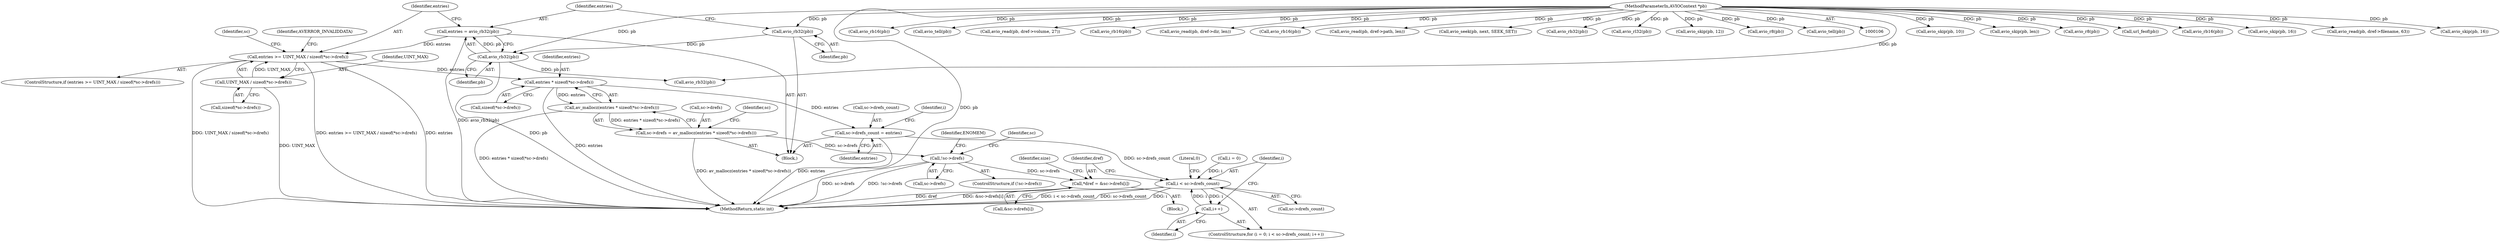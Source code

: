 digraph "0_FFmpeg_689e59b7ffed34eba6159dcc78e87133862e3746@API" {
"1000178" [label="(Call,entries * sizeof(*sc->drefs))"];
"1000153" [label="(Call,entries >= UINT_MAX / sizeof(*sc->drefs))"];
"1000148" [label="(Call,entries = avio_rb32(pb))"];
"1000150" [label="(Call,avio_rb32(pb))"];
"1000146" [label="(Call,avio_rb32(pb))"];
"1000108" [label="(MethodParameterIn,AVIOContext *pb)"];
"1000155" [label="(Call,UINT_MAX / sizeof(*sc->drefs))"];
"1000177" [label="(Call,av_mallocz(entries * sizeof(*sc->drefs)))"];
"1000173" [label="(Call,sc->drefs = av_mallocz(entries * sizeof(*sc->drefs)))"];
"1000186" [label="(Call,!sc->drefs)"];
"1000211" [label="(Call,*dref = &sc->drefs[i])"];
"1000193" [label="(Call,sc->drefs_count = entries)"];
"1000202" [label="(Call,i < sc->drefs_count)"];
"1000207" [label="(Call,i++)"];
"1000110" [label="(Block,)"];
"1000199" [label="(Call,i = 0)"];
"1000202" [label="(Call,i < sc->drefs_count)"];
"1000208" [label="(Identifier,i)"];
"1000177" [label="(Call,av_mallocz(entries * sizeof(*sc->drefs)))"];
"1000277" [label="(Call,avio_skip(pb, 10))"];
"1000166" [label="(Identifier,sc)"];
"1000212" [label="(Identifier,dref)"];
"1000173" [label="(Call,sc->drefs = av_mallocz(entries * sizeof(*sc->drefs)))"];
"1000591" [label="(Call,avio_skip(pb, len))"];
"1000178" [label="(Call,entries * sizeof(*sc->drefs))"];
"1000282" [label="(Call,avio_r8(pb))"];
"1000174" [label="(Call,sc->drefs)"];
"1000153" [label="(Call,entries >= UINT_MAX / sizeof(*sc->drefs))"];
"1000392" [label="(Call,url_feof(pb))"];
"1000186" [label="(Call,!sc->drefs)"];
"1000398" [label="(Call,avio_rb16(pb))"];
"1000163" [label="(Identifier,AVERROR_INVALIDDATA)"];
"1000151" [label="(Identifier,pb)"];
"1000147" [label="(Identifier,pb)"];
"1000600" [label="(MethodReturn,static int)"];
"1000194" [label="(Call,sc->drefs_count)"];
"1000207" [label="(Call,i++)"];
"1000347" [label="(Call,avio_skip(pb, 16))"];
"1000324" [label="(Call,avio_read(pb, dref->filename, 63))"];
"1000374" [label="(Call,avio_skip(pb, 16))"];
"1000402" [label="(Call,avio_rb16(pb))"];
"1000213" [label="(Call,&sc->drefs[i])"];
"1000228" [label="(Call,avio_tell(pb))"];
"1000197" [label="(Identifier,entries)"];
"1000289" [label="(Call,avio_read(pb, dref->volume, 27))"];
"1000187" [label="(Call,sc->drefs)"];
"1000154" [label="(Identifier,entries)"];
"1000222" [label="(Call,avio_rb32(pb))"];
"1000354" [label="(Call,avio_rb16(pb))"];
"1000155" [label="(Call,UINT_MAX / sizeof(*sc->drefs))"];
"1000203" [label="(Identifier,i)"];
"1000152" [label="(ControlStructure,if (entries >= UINT_MAX / sizeof(*sc->drefs)))"];
"1000544" [label="(Call,avio_read(pb, dref->dir, len))"];
"1000157" [label="(Call,sizeof(*sc->drefs))"];
"1000360" [label="(Call,avio_rb16(pb))"];
"1000211" [label="(Call,*dref = &sc->drefs[i])"];
"1000193" [label="(Call,sc->drefs_count = entries)"];
"1000149" [label="(Identifier,entries)"];
"1000188" [label="(Identifier,sc)"];
"1000156" [label="(Identifier,UINT_MAX)"];
"1000204" [label="(Call,sc->drefs_count)"];
"1000192" [label="(Identifier,ENOMEM)"];
"1000444" [label="(Call,avio_read(pb, dref->path, len))"];
"1000221" [label="(Identifier,size)"];
"1000594" [label="(Call,avio_seek(pb, next, SEEK_SET))"];
"1000245" [label="(Call,avio_rb32(pb))"];
"1000180" [label="(Call,sizeof(*sc->drefs))"];
"1000599" [label="(Literal,0)"];
"1000150" [label="(Call,avio_rb32(pb))"];
"1000200" [label="(Identifier,i)"];
"1000146" [label="(Call,avio_rb32(pb))"];
"1000108" [label="(MethodParameterIn,AVIOContext *pb)"];
"1000243" [label="(Call,avio_rl32(pb))"];
"1000312" [label="(Call,avio_skip(pb, 12))"];
"1000195" [label="(Identifier,sc)"];
"1000317" [label="(Call,avio_r8(pb))"];
"1000185" [label="(ControlStructure,if (!sc->drefs))"];
"1000148" [label="(Call,entries = avio_rb32(pb))"];
"1000198" [label="(ControlStructure,for (i = 0; i < sc->drefs_count; i++))"];
"1000209" [label="(Block,)"];
"1000387" [label="(Call,avio_tell(pb))"];
"1000179" [label="(Identifier,entries)"];
"1000178" -> "1000177"  [label="AST: "];
"1000178" -> "1000180"  [label="CFG: "];
"1000179" -> "1000178"  [label="AST: "];
"1000180" -> "1000178"  [label="AST: "];
"1000177" -> "1000178"  [label="CFG: "];
"1000178" -> "1000600"  [label="DDG: entries"];
"1000178" -> "1000177"  [label="DDG: entries"];
"1000153" -> "1000178"  [label="DDG: entries"];
"1000178" -> "1000193"  [label="DDG: entries"];
"1000153" -> "1000152"  [label="AST: "];
"1000153" -> "1000155"  [label="CFG: "];
"1000154" -> "1000153"  [label="AST: "];
"1000155" -> "1000153"  [label="AST: "];
"1000163" -> "1000153"  [label="CFG: "];
"1000166" -> "1000153"  [label="CFG: "];
"1000153" -> "1000600"  [label="DDG: UINT_MAX / sizeof(*sc->drefs)"];
"1000153" -> "1000600"  [label="DDG: entries >= UINT_MAX / sizeof(*sc->drefs)"];
"1000153" -> "1000600"  [label="DDG: entries"];
"1000148" -> "1000153"  [label="DDG: entries"];
"1000155" -> "1000153"  [label="DDG: UINT_MAX"];
"1000148" -> "1000110"  [label="AST: "];
"1000148" -> "1000150"  [label="CFG: "];
"1000149" -> "1000148"  [label="AST: "];
"1000150" -> "1000148"  [label="AST: "];
"1000154" -> "1000148"  [label="CFG: "];
"1000148" -> "1000600"  [label="DDG: avio_rb32(pb)"];
"1000150" -> "1000148"  [label="DDG: pb"];
"1000150" -> "1000151"  [label="CFG: "];
"1000151" -> "1000150"  [label="AST: "];
"1000150" -> "1000600"  [label="DDG: pb"];
"1000146" -> "1000150"  [label="DDG: pb"];
"1000108" -> "1000150"  [label="DDG: pb"];
"1000150" -> "1000222"  [label="DDG: pb"];
"1000146" -> "1000110"  [label="AST: "];
"1000146" -> "1000147"  [label="CFG: "];
"1000147" -> "1000146"  [label="AST: "];
"1000149" -> "1000146"  [label="CFG: "];
"1000108" -> "1000146"  [label="DDG: pb"];
"1000108" -> "1000106"  [label="AST: "];
"1000108" -> "1000600"  [label="DDG: pb"];
"1000108" -> "1000222"  [label="DDG: pb"];
"1000108" -> "1000228"  [label="DDG: pb"];
"1000108" -> "1000243"  [label="DDG: pb"];
"1000108" -> "1000245"  [label="DDG: pb"];
"1000108" -> "1000277"  [label="DDG: pb"];
"1000108" -> "1000282"  [label="DDG: pb"];
"1000108" -> "1000289"  [label="DDG: pb"];
"1000108" -> "1000312"  [label="DDG: pb"];
"1000108" -> "1000317"  [label="DDG: pb"];
"1000108" -> "1000324"  [label="DDG: pb"];
"1000108" -> "1000347"  [label="DDG: pb"];
"1000108" -> "1000354"  [label="DDG: pb"];
"1000108" -> "1000360"  [label="DDG: pb"];
"1000108" -> "1000374"  [label="DDG: pb"];
"1000108" -> "1000387"  [label="DDG: pb"];
"1000108" -> "1000392"  [label="DDG: pb"];
"1000108" -> "1000398"  [label="DDG: pb"];
"1000108" -> "1000402"  [label="DDG: pb"];
"1000108" -> "1000444"  [label="DDG: pb"];
"1000108" -> "1000544"  [label="DDG: pb"];
"1000108" -> "1000591"  [label="DDG: pb"];
"1000108" -> "1000594"  [label="DDG: pb"];
"1000155" -> "1000157"  [label="CFG: "];
"1000156" -> "1000155"  [label="AST: "];
"1000157" -> "1000155"  [label="AST: "];
"1000155" -> "1000600"  [label="DDG: UINT_MAX"];
"1000177" -> "1000173"  [label="AST: "];
"1000173" -> "1000177"  [label="CFG: "];
"1000177" -> "1000600"  [label="DDG: entries * sizeof(*sc->drefs)"];
"1000177" -> "1000173"  [label="DDG: entries * sizeof(*sc->drefs)"];
"1000173" -> "1000110"  [label="AST: "];
"1000174" -> "1000173"  [label="AST: "];
"1000188" -> "1000173"  [label="CFG: "];
"1000173" -> "1000600"  [label="DDG: av_mallocz(entries * sizeof(*sc->drefs))"];
"1000173" -> "1000186"  [label="DDG: sc->drefs"];
"1000186" -> "1000185"  [label="AST: "];
"1000186" -> "1000187"  [label="CFG: "];
"1000187" -> "1000186"  [label="AST: "];
"1000192" -> "1000186"  [label="CFG: "];
"1000195" -> "1000186"  [label="CFG: "];
"1000186" -> "1000600"  [label="DDG: !sc->drefs"];
"1000186" -> "1000600"  [label="DDG: sc->drefs"];
"1000186" -> "1000211"  [label="DDG: sc->drefs"];
"1000211" -> "1000209"  [label="AST: "];
"1000211" -> "1000213"  [label="CFG: "];
"1000212" -> "1000211"  [label="AST: "];
"1000213" -> "1000211"  [label="AST: "];
"1000221" -> "1000211"  [label="CFG: "];
"1000211" -> "1000600"  [label="DDG: dref"];
"1000211" -> "1000600"  [label="DDG: &sc->drefs[i]"];
"1000193" -> "1000110"  [label="AST: "];
"1000193" -> "1000197"  [label="CFG: "];
"1000194" -> "1000193"  [label="AST: "];
"1000197" -> "1000193"  [label="AST: "];
"1000200" -> "1000193"  [label="CFG: "];
"1000193" -> "1000600"  [label="DDG: entries"];
"1000193" -> "1000202"  [label="DDG: sc->drefs_count"];
"1000202" -> "1000198"  [label="AST: "];
"1000202" -> "1000204"  [label="CFG: "];
"1000203" -> "1000202"  [label="AST: "];
"1000204" -> "1000202"  [label="AST: "];
"1000212" -> "1000202"  [label="CFG: "];
"1000599" -> "1000202"  [label="CFG: "];
"1000202" -> "1000600"  [label="DDG: i"];
"1000202" -> "1000600"  [label="DDG: i < sc->drefs_count"];
"1000202" -> "1000600"  [label="DDG: sc->drefs_count"];
"1000199" -> "1000202"  [label="DDG: i"];
"1000207" -> "1000202"  [label="DDG: i"];
"1000202" -> "1000207"  [label="DDG: i"];
"1000207" -> "1000198"  [label="AST: "];
"1000207" -> "1000208"  [label="CFG: "];
"1000208" -> "1000207"  [label="AST: "];
"1000203" -> "1000207"  [label="CFG: "];
}
